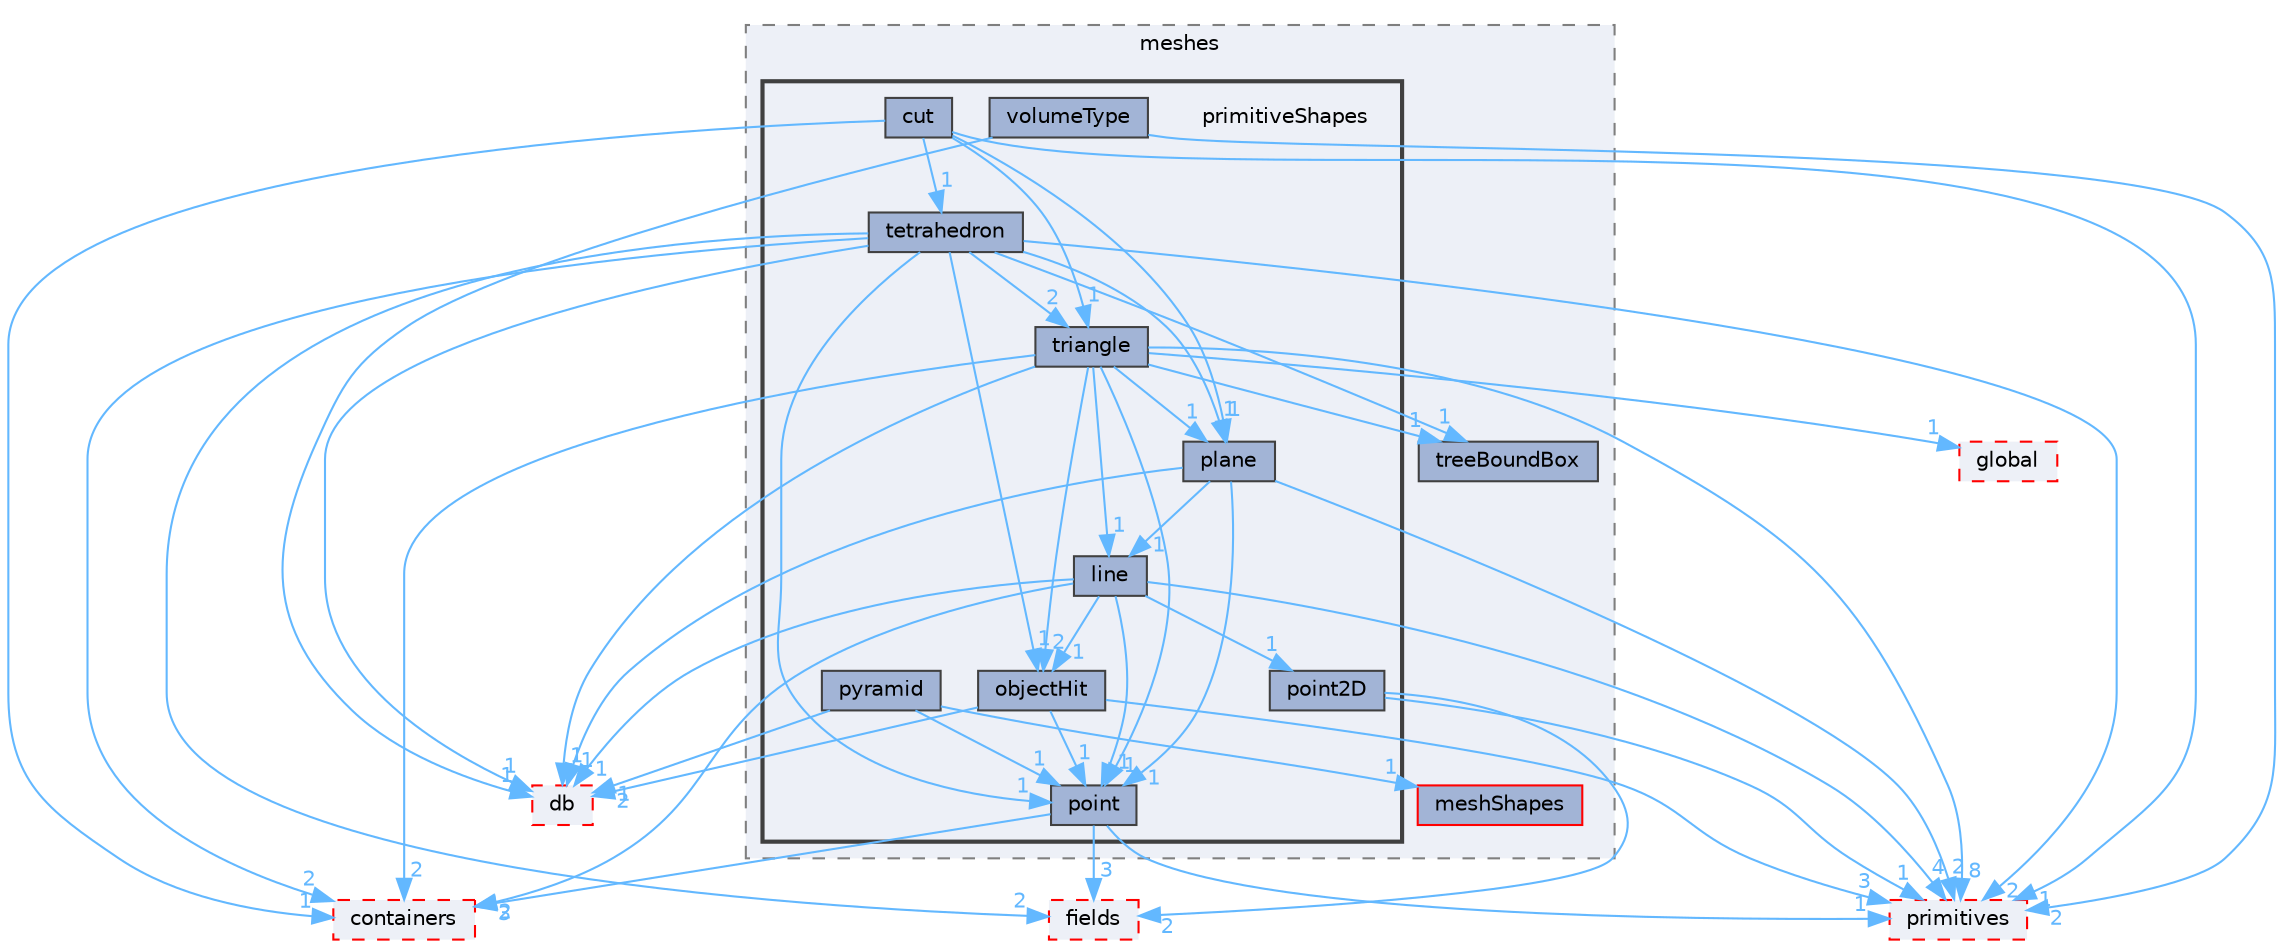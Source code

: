 digraph "src/OpenFOAM/meshes/primitiveShapes"
{
 // LATEX_PDF_SIZE
  bgcolor="transparent";
  edge [fontname=Helvetica,fontsize=10,labelfontname=Helvetica,labelfontsize=10];
  node [fontname=Helvetica,fontsize=10,shape=box,height=0.2,width=0.4];
  compound=true
  subgraph clusterdir_aa2423979fb45fc41c393a5db370ab21 {
    graph [ bgcolor="#edf0f7", pencolor="grey50", label="meshes", fontname=Helvetica,fontsize=10 style="filled,dashed", URL="dir_aa2423979fb45fc41c393a5db370ab21.html",tooltip=""]
  dir_b8e2732bc99f8fb2a379dad81aa6030e [label="meshShapes", fillcolor="#a2b4d6", color="red", style="filled", URL="dir_b8e2732bc99f8fb2a379dad81aa6030e.html",tooltip=""];
  dir_1f530ada57a4a279acf004c5b0e2ff41 [label="treeBoundBox", fillcolor="#a2b4d6", color="grey25", style="filled", URL="dir_1f530ada57a4a279acf004c5b0e2ff41.html",tooltip=""];
  subgraph clusterdir_a36ac568b20b0ed2190ed53a491bc296 {
    graph [ bgcolor="#edf0f7", pencolor="grey25", label="", fontname=Helvetica,fontsize=10 style="filled,bold", URL="dir_a36ac568b20b0ed2190ed53a491bc296.html",tooltip=""]
    dir_a36ac568b20b0ed2190ed53a491bc296 [shape=plaintext, label="primitiveShapes"];
  dir_efdd976fae345080d8c3d7827b11ce69 [label="cut", fillcolor="#a2b4d6", color="grey25", style="filled", URL="dir_efdd976fae345080d8c3d7827b11ce69.html",tooltip=""];
  dir_b2b20348f78d31f6a5e7322ebd1c6bd6 [label="line", fillcolor="#a2b4d6", color="grey25", style="filled", URL="dir_b2b20348f78d31f6a5e7322ebd1c6bd6.html",tooltip=""];
  dir_7bcf26a537537c6a3ac3b09fc24af38a [label="objectHit", fillcolor="#a2b4d6", color="grey25", style="filled", URL="dir_7bcf26a537537c6a3ac3b09fc24af38a.html",tooltip=""];
  dir_77052ec8787433c172f9ae2c57230bbf [label="plane", fillcolor="#a2b4d6", color="grey25", style="filled", URL="dir_77052ec8787433c172f9ae2c57230bbf.html",tooltip=""];
  dir_cb34e2eea6ae8af2554e1d80aff9f166 [label="point", fillcolor="#a2b4d6", color="grey25", style="filled", URL="dir_cb34e2eea6ae8af2554e1d80aff9f166.html",tooltip=""];
  dir_c0616edb543207648ea9c3d1bc69a611 [label="point2D", fillcolor="#a2b4d6", color="grey25", style="filled", URL="dir_c0616edb543207648ea9c3d1bc69a611.html",tooltip=""];
  dir_fd79df9d79c1fa0af610c081cf908f02 [label="pyramid", fillcolor="#a2b4d6", color="grey25", style="filled", URL="dir_fd79df9d79c1fa0af610c081cf908f02.html",tooltip=""];
  dir_83c661a822c9d0b87c814cb81f69cc0b [label="tetrahedron", fillcolor="#a2b4d6", color="grey25", style="filled", URL="dir_83c661a822c9d0b87c814cb81f69cc0b.html",tooltip=""];
  dir_5ea6c01523c496de67b64831bf8ebd87 [label="triangle", fillcolor="#a2b4d6", color="grey25", style="filled", URL="dir_5ea6c01523c496de67b64831bf8ebd87.html",tooltip=""];
  dir_600222d55af221806deee0a15f0af051 [label="volumeType", fillcolor="#a2b4d6", color="grey25", style="filled", URL="dir_600222d55af221806deee0a15f0af051.html",tooltip=""];
  }
  }
  dir_19d0872053bde092be81d7fe3f56cbf7 [label="containers", fillcolor="#edf0f7", color="red", style="filled,dashed", URL="dir_19d0872053bde092be81d7fe3f56cbf7.html",tooltip=""];
  dir_3e50f45338116b169052b428016851aa [label="primitives", fillcolor="#edf0f7", color="red", style="filled,dashed", URL="dir_3e50f45338116b169052b428016851aa.html",tooltip=""];
  dir_63c634f7a7cfd679ac26c67fb30fc32f [label="db", fillcolor="#edf0f7", color="red", style="filled,dashed", URL="dir_63c634f7a7cfd679ac26c67fb30fc32f.html",tooltip=""];
  dir_962442b8f989d5529fab5e0f0e4ffb74 [label="fields", fillcolor="#edf0f7", color="red", style="filled,dashed", URL="dir_962442b8f989d5529fab5e0f0e4ffb74.html",tooltip=""];
  dir_8583492183f4d27c76555f8f333dd07b [label="global", fillcolor="#edf0f7", color="red", style="filled,dashed", URL="dir_8583492183f4d27c76555f8f333dd07b.html",tooltip=""];
  dir_efdd976fae345080d8c3d7827b11ce69->dir_19d0872053bde092be81d7fe3f56cbf7 [headlabel="1", labeldistance=1.5 headhref="dir_000747_000669.html" href="dir_000747_000669.html" color="steelblue1" fontcolor="steelblue1"];
  dir_efdd976fae345080d8c3d7827b11ce69->dir_3e50f45338116b169052b428016851aa [headlabel="1", labeldistance=1.5 headhref="dir_000747_003069.html" href="dir_000747_003069.html" color="steelblue1" fontcolor="steelblue1"];
  dir_efdd976fae345080d8c3d7827b11ce69->dir_5ea6c01523c496de67b64831bf8ebd87 [headlabel="1", labeldistance=1.5 headhref="dir_000747_004118.html" href="dir_000747_004118.html" color="steelblue1" fontcolor="steelblue1"];
  dir_efdd976fae345080d8c3d7827b11ce69->dir_77052ec8787433c172f9ae2c57230bbf [headlabel="1", labeldistance=1.5 headhref="dir_000747_002924.html" href="dir_000747_002924.html" color="steelblue1" fontcolor="steelblue1"];
  dir_efdd976fae345080d8c3d7827b11ce69->dir_83c661a822c9d0b87c814cb81f69cc0b [headlabel="1", labeldistance=1.5 headhref="dir_000747_003991.html" href="dir_000747_003991.html" color="steelblue1" fontcolor="steelblue1"];
  dir_b2b20348f78d31f6a5e7322ebd1c6bd6->dir_19d0872053bde092be81d7fe3f56cbf7 [headlabel="2", labeldistance=1.5 headhref="dir_002178_000669.html" href="dir_002178_000669.html" color="steelblue1" fontcolor="steelblue1"];
  dir_b2b20348f78d31f6a5e7322ebd1c6bd6->dir_3e50f45338116b169052b428016851aa [headlabel="4", labeldistance=1.5 headhref="dir_002178_003069.html" href="dir_002178_003069.html" color="steelblue1" fontcolor="steelblue1"];
  dir_b2b20348f78d31f6a5e7322ebd1c6bd6->dir_63c634f7a7cfd679ac26c67fb30fc32f [headlabel="1", labeldistance=1.5 headhref="dir_002178_000817.html" href="dir_002178_000817.html" color="steelblue1" fontcolor="steelblue1"];
  dir_b2b20348f78d31f6a5e7322ebd1c6bd6->dir_7bcf26a537537c6a3ac3b09fc24af38a [headlabel="1", labeldistance=1.5 headhref="dir_002178_002656.html" href="dir_002178_002656.html" color="steelblue1" fontcolor="steelblue1"];
  dir_b2b20348f78d31f6a5e7322ebd1c6bd6->dir_c0616edb543207648ea9c3d1bc69a611 [headlabel="1", labeldistance=1.5 headhref="dir_002178_002936.html" href="dir_002178_002936.html" color="steelblue1" fontcolor="steelblue1"];
  dir_b2b20348f78d31f6a5e7322ebd1c6bd6->dir_cb34e2eea6ae8af2554e1d80aff9f166 [headlabel="1", labeldistance=1.5 headhref="dir_002178_002934.html" href="dir_002178_002934.html" color="steelblue1" fontcolor="steelblue1"];
  dir_7bcf26a537537c6a3ac3b09fc24af38a->dir_3e50f45338116b169052b428016851aa [headlabel="3", labeldistance=1.5 headhref="dir_002656_003069.html" href="dir_002656_003069.html" color="steelblue1" fontcolor="steelblue1"];
  dir_7bcf26a537537c6a3ac3b09fc24af38a->dir_63c634f7a7cfd679ac26c67fb30fc32f [headlabel="2", labeldistance=1.5 headhref="dir_002656_000817.html" href="dir_002656_000817.html" color="steelblue1" fontcolor="steelblue1"];
  dir_7bcf26a537537c6a3ac3b09fc24af38a->dir_cb34e2eea6ae8af2554e1d80aff9f166 [headlabel="1", labeldistance=1.5 headhref="dir_002656_002934.html" href="dir_002656_002934.html" color="steelblue1" fontcolor="steelblue1"];
  dir_77052ec8787433c172f9ae2c57230bbf->dir_3e50f45338116b169052b428016851aa [headlabel="2", labeldistance=1.5 headhref="dir_002924_003069.html" href="dir_002924_003069.html" color="steelblue1" fontcolor="steelblue1"];
  dir_77052ec8787433c172f9ae2c57230bbf->dir_63c634f7a7cfd679ac26c67fb30fc32f [headlabel="1", labeldistance=1.5 headhref="dir_002924_000817.html" href="dir_002924_000817.html" color="steelblue1" fontcolor="steelblue1"];
  dir_77052ec8787433c172f9ae2c57230bbf->dir_b2b20348f78d31f6a5e7322ebd1c6bd6 [headlabel="1", labeldistance=1.5 headhref="dir_002924_002178.html" href="dir_002924_002178.html" color="steelblue1" fontcolor="steelblue1"];
  dir_77052ec8787433c172f9ae2c57230bbf->dir_cb34e2eea6ae8af2554e1d80aff9f166 [headlabel="1", labeldistance=1.5 headhref="dir_002924_002934.html" href="dir_002924_002934.html" color="steelblue1" fontcolor="steelblue1"];
  dir_cb34e2eea6ae8af2554e1d80aff9f166->dir_19d0872053bde092be81d7fe3f56cbf7 [headlabel="3", labeldistance=1.5 headhref="dir_002934_000669.html" href="dir_002934_000669.html" color="steelblue1" fontcolor="steelblue1"];
  dir_cb34e2eea6ae8af2554e1d80aff9f166->dir_3e50f45338116b169052b428016851aa [headlabel="1", labeldistance=1.5 headhref="dir_002934_003069.html" href="dir_002934_003069.html" color="steelblue1" fontcolor="steelblue1"];
  dir_cb34e2eea6ae8af2554e1d80aff9f166->dir_962442b8f989d5529fab5e0f0e4ffb74 [headlabel="3", labeldistance=1.5 headhref="dir_002934_001335.html" href="dir_002934_001335.html" color="steelblue1" fontcolor="steelblue1"];
  dir_c0616edb543207648ea9c3d1bc69a611->dir_3e50f45338116b169052b428016851aa [headlabel="1", labeldistance=1.5 headhref="dir_002936_003069.html" href="dir_002936_003069.html" color="steelblue1" fontcolor="steelblue1"];
  dir_c0616edb543207648ea9c3d1bc69a611->dir_962442b8f989d5529fab5e0f0e4ffb74 [headlabel="2", labeldistance=1.5 headhref="dir_002936_001335.html" href="dir_002936_001335.html" color="steelblue1" fontcolor="steelblue1"];
  dir_fd79df9d79c1fa0af610c081cf908f02->dir_63c634f7a7cfd679ac26c67fb30fc32f [headlabel="1", labeldistance=1.5 headhref="dir_003140_000817.html" href="dir_003140_000817.html" color="steelblue1" fontcolor="steelblue1"];
  dir_fd79df9d79c1fa0af610c081cf908f02->dir_b8e2732bc99f8fb2a379dad81aa6030e [headlabel="1", labeldistance=1.5 headhref="dir_003140_002377.html" href="dir_003140_002377.html" color="steelblue1" fontcolor="steelblue1"];
  dir_fd79df9d79c1fa0af610c081cf908f02->dir_cb34e2eea6ae8af2554e1d80aff9f166 [headlabel="1", labeldistance=1.5 headhref="dir_003140_002934.html" href="dir_003140_002934.html" color="steelblue1" fontcolor="steelblue1"];
  dir_83c661a822c9d0b87c814cb81f69cc0b->dir_19d0872053bde092be81d7fe3f56cbf7 [headlabel="2", labeldistance=1.5 headhref="dir_003991_000669.html" href="dir_003991_000669.html" color="steelblue1" fontcolor="steelblue1"];
  dir_83c661a822c9d0b87c814cb81f69cc0b->dir_1f530ada57a4a279acf004c5b0e2ff41 [headlabel="1", labeldistance=1.5 headhref="dir_003991_004114.html" href="dir_003991_004114.html" color="steelblue1" fontcolor="steelblue1"];
  dir_83c661a822c9d0b87c814cb81f69cc0b->dir_3e50f45338116b169052b428016851aa [headlabel="2", labeldistance=1.5 headhref="dir_003991_003069.html" href="dir_003991_003069.html" color="steelblue1" fontcolor="steelblue1"];
  dir_83c661a822c9d0b87c814cb81f69cc0b->dir_5ea6c01523c496de67b64831bf8ebd87 [headlabel="2", labeldistance=1.5 headhref="dir_003991_004118.html" href="dir_003991_004118.html" color="steelblue1" fontcolor="steelblue1"];
  dir_83c661a822c9d0b87c814cb81f69cc0b->dir_63c634f7a7cfd679ac26c67fb30fc32f [headlabel="1", labeldistance=1.5 headhref="dir_003991_000817.html" href="dir_003991_000817.html" color="steelblue1" fontcolor="steelblue1"];
  dir_83c661a822c9d0b87c814cb81f69cc0b->dir_77052ec8787433c172f9ae2c57230bbf [headlabel="1", labeldistance=1.5 headhref="dir_003991_002924.html" href="dir_003991_002924.html" color="steelblue1" fontcolor="steelblue1"];
  dir_83c661a822c9d0b87c814cb81f69cc0b->dir_7bcf26a537537c6a3ac3b09fc24af38a [headlabel="1", labeldistance=1.5 headhref="dir_003991_002656.html" href="dir_003991_002656.html" color="steelblue1" fontcolor="steelblue1"];
  dir_83c661a822c9d0b87c814cb81f69cc0b->dir_962442b8f989d5529fab5e0f0e4ffb74 [headlabel="2", labeldistance=1.5 headhref="dir_003991_001335.html" href="dir_003991_001335.html" color="steelblue1" fontcolor="steelblue1"];
  dir_83c661a822c9d0b87c814cb81f69cc0b->dir_cb34e2eea6ae8af2554e1d80aff9f166 [headlabel="1", labeldistance=1.5 headhref="dir_003991_002934.html" href="dir_003991_002934.html" color="steelblue1" fontcolor="steelblue1"];
  dir_5ea6c01523c496de67b64831bf8ebd87->dir_19d0872053bde092be81d7fe3f56cbf7 [headlabel="2", labeldistance=1.5 headhref="dir_004118_000669.html" href="dir_004118_000669.html" color="steelblue1" fontcolor="steelblue1"];
  dir_5ea6c01523c496de67b64831bf8ebd87->dir_1f530ada57a4a279acf004c5b0e2ff41 [headlabel="1", labeldistance=1.5 headhref="dir_004118_004114.html" href="dir_004118_004114.html" color="steelblue1" fontcolor="steelblue1"];
  dir_5ea6c01523c496de67b64831bf8ebd87->dir_3e50f45338116b169052b428016851aa [headlabel="8", labeldistance=1.5 headhref="dir_004118_003069.html" href="dir_004118_003069.html" color="steelblue1" fontcolor="steelblue1"];
  dir_5ea6c01523c496de67b64831bf8ebd87->dir_63c634f7a7cfd679ac26c67fb30fc32f [headlabel="1", labeldistance=1.5 headhref="dir_004118_000817.html" href="dir_004118_000817.html" color="steelblue1" fontcolor="steelblue1"];
  dir_5ea6c01523c496de67b64831bf8ebd87->dir_77052ec8787433c172f9ae2c57230bbf [headlabel="1", labeldistance=1.5 headhref="dir_004118_002924.html" href="dir_004118_002924.html" color="steelblue1" fontcolor="steelblue1"];
  dir_5ea6c01523c496de67b64831bf8ebd87->dir_7bcf26a537537c6a3ac3b09fc24af38a [headlabel="2", labeldistance=1.5 headhref="dir_004118_002656.html" href="dir_004118_002656.html" color="steelblue1" fontcolor="steelblue1"];
  dir_5ea6c01523c496de67b64831bf8ebd87->dir_8583492183f4d27c76555f8f333dd07b [headlabel="1", labeldistance=1.5 headhref="dir_004118_001645.html" href="dir_004118_001645.html" color="steelblue1" fontcolor="steelblue1"];
  dir_5ea6c01523c496de67b64831bf8ebd87->dir_b2b20348f78d31f6a5e7322ebd1c6bd6 [headlabel="1", labeldistance=1.5 headhref="dir_004118_002178.html" href="dir_004118_002178.html" color="steelblue1" fontcolor="steelblue1"];
  dir_5ea6c01523c496de67b64831bf8ebd87->dir_cb34e2eea6ae8af2554e1d80aff9f166 [headlabel="1", labeldistance=1.5 headhref="dir_004118_002934.html" href="dir_004118_002934.html" color="steelblue1" fontcolor="steelblue1"];
  dir_600222d55af221806deee0a15f0af051->dir_3e50f45338116b169052b428016851aa [headlabel="2", labeldistance=1.5 headhref="dir_004306_003069.html" href="dir_004306_003069.html" color="steelblue1" fontcolor="steelblue1"];
  dir_600222d55af221806deee0a15f0af051->dir_63c634f7a7cfd679ac26c67fb30fc32f [headlabel="1", labeldistance=1.5 headhref="dir_004306_000817.html" href="dir_004306_000817.html" color="steelblue1" fontcolor="steelblue1"];
}
